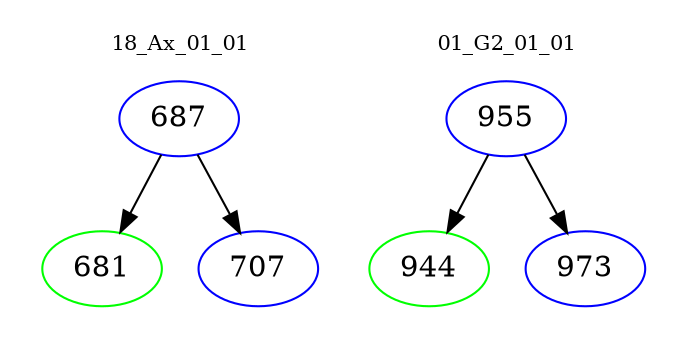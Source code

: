 digraph{
subgraph cluster_0 {
color = white
label = "18_Ax_01_01";
fontsize=10;
T0_687 [label="687", color="blue"]
T0_687 -> T0_681 [color="black"]
T0_681 [label="681", color="green"]
T0_687 -> T0_707 [color="black"]
T0_707 [label="707", color="blue"]
}
subgraph cluster_1 {
color = white
label = "01_G2_01_01";
fontsize=10;
T1_955 [label="955", color="blue"]
T1_955 -> T1_944 [color="black"]
T1_944 [label="944", color="green"]
T1_955 -> T1_973 [color="black"]
T1_973 [label="973", color="blue"]
}
}
